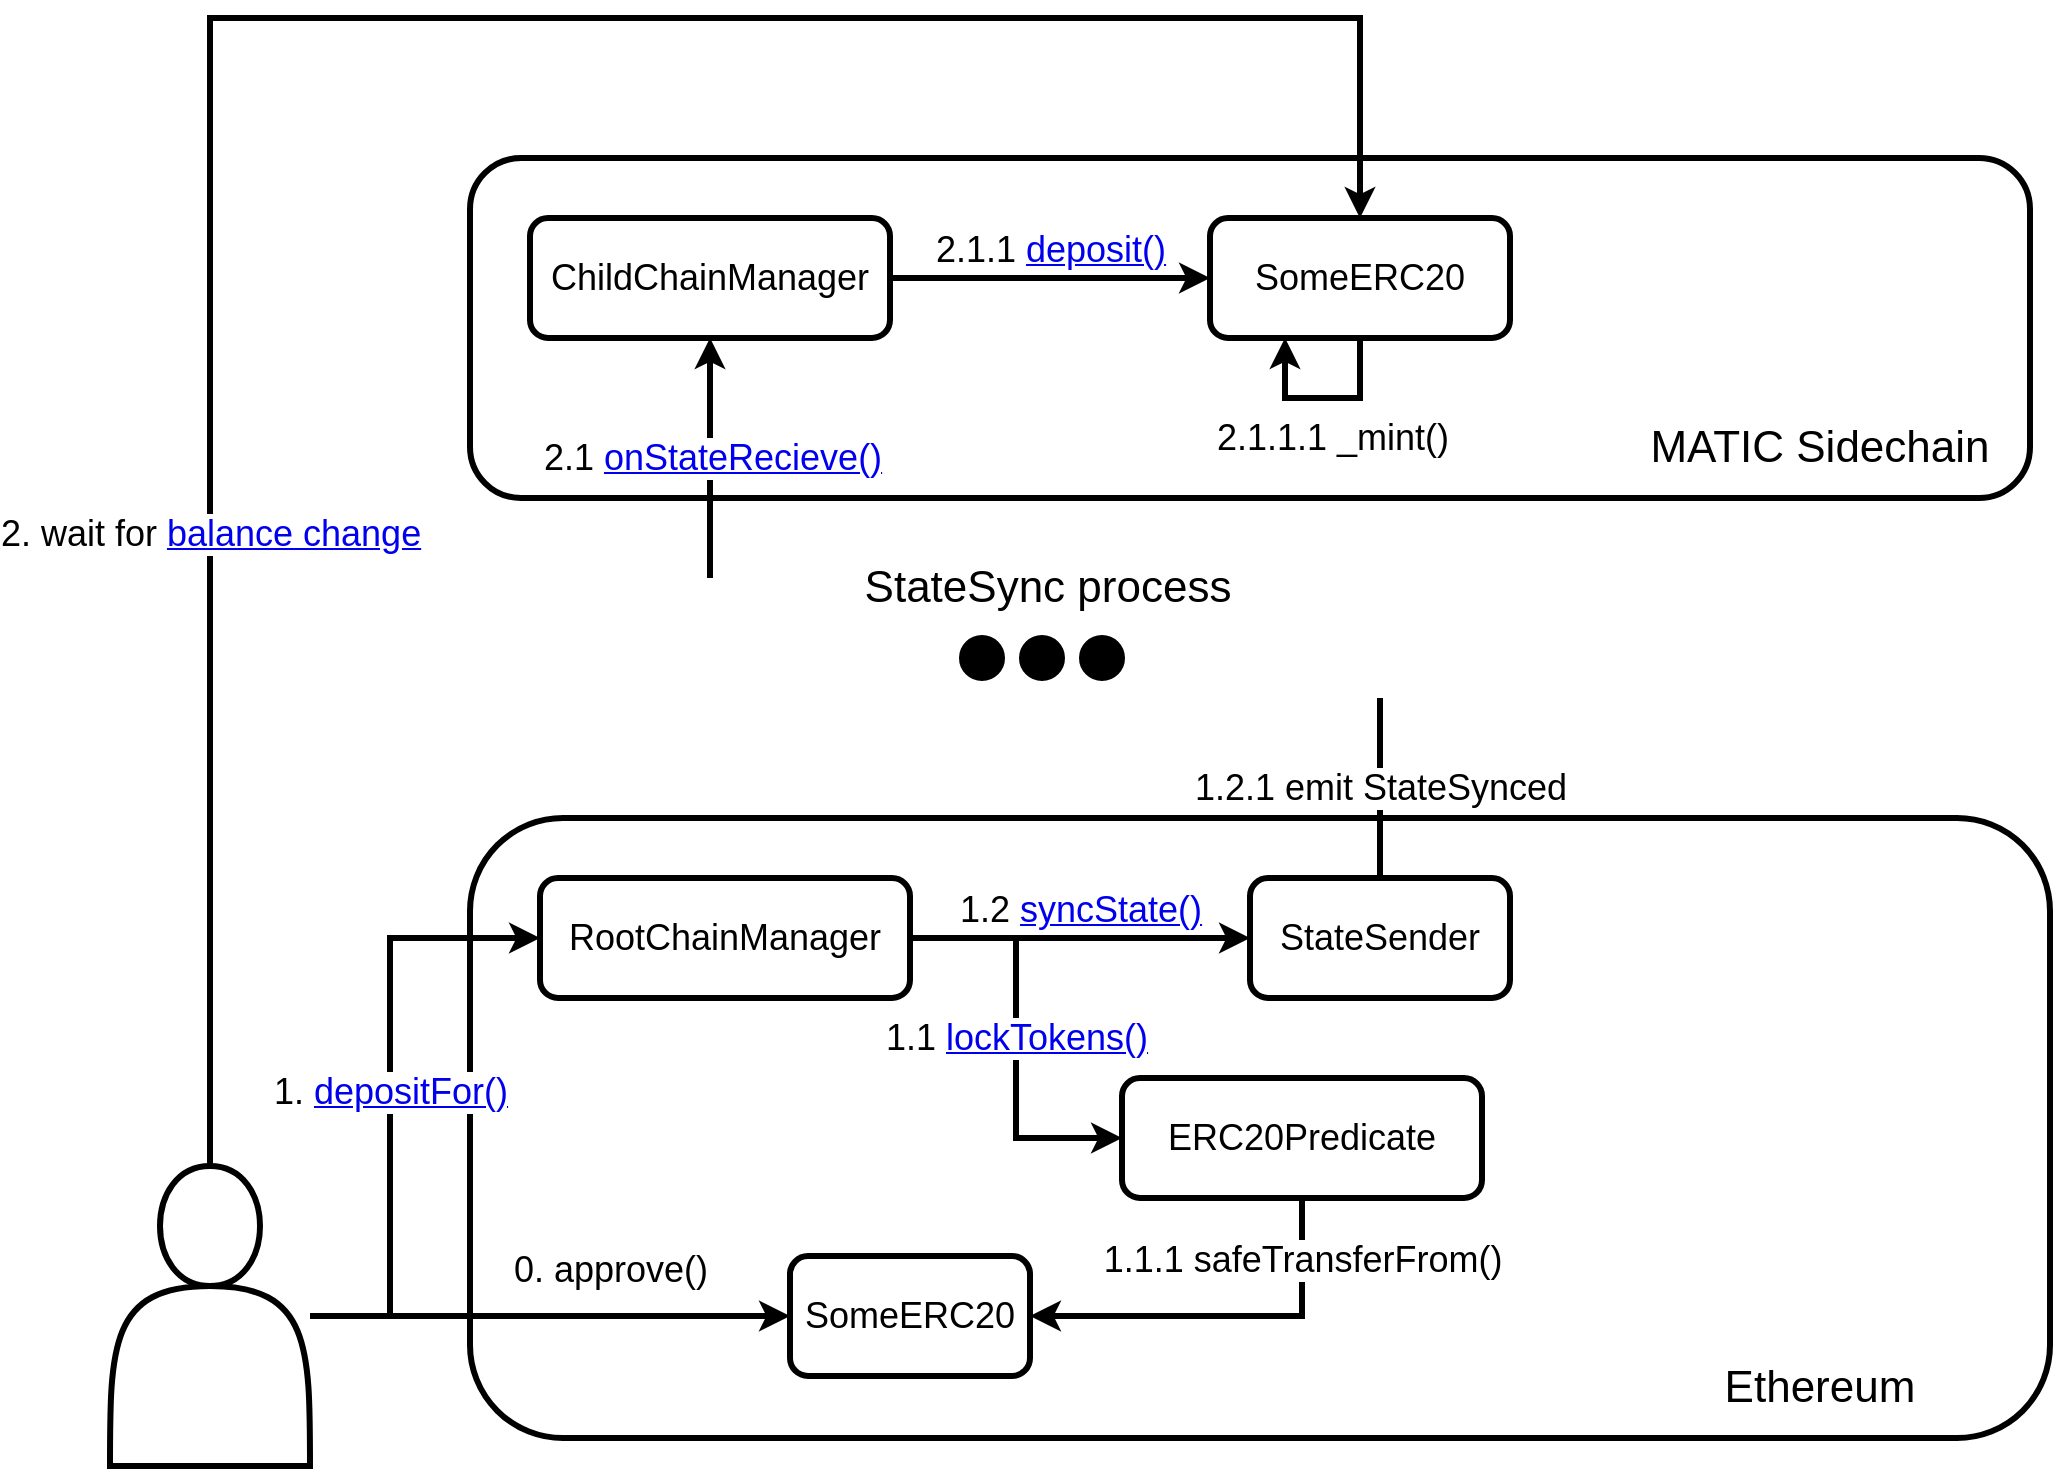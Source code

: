 <mxfile version="21.1.4" type="device">
  <diagram name="Page-1" id="2YBvvXClWsGukQMizWep">
    <mxGraphModel dx="1818" dy="647" grid="1" gridSize="10" guides="1" tooltips="1" connect="1" arrows="1" fold="1" page="1" pageScale="1" pageWidth="827" pageHeight="1169" math="0" shadow="0">
      <root>
        <mxCell id="0" />
        <mxCell id="1" parent="0" />
        <mxCell id="jsvgJYNI73I1Y0Frh0Hg-1" value="" style="rounded=1;whiteSpace=wrap;html=1;fontSize=18;strokeWidth=3;shadow=0;" parent="1" vertex="1">
          <mxGeometry x="-580" y="440" width="790" height="310" as="geometry" />
        </mxCell>
        <mxCell id="jsvgJYNI73I1Y0Frh0Hg-11" value="&lt;span style=&quot;font-size: 18px;&quot;&gt;1. &lt;a href=&quot;https://github.com/maticnetwork/pos-portal/blob/master/contracts/root/RootChainManager/RootChainManager.sol#L267&quot;&gt;depositFor()&lt;/a&gt;&lt;/span&gt;" style="edgeStyle=orthogonalEdgeStyle;rounded=0;orthogonalLoop=1;jettySize=auto;html=1;fontStyle=0;verticalAlign=middle;strokeColor=default;fontSize=18;strokeWidth=3;shadow=0;" parent="1" source="jsvgJYNI73I1Y0Frh0Hg-2" target="jsvgJYNI73I1Y0Frh0Hg-7" edge="1">
          <mxGeometry relative="1" as="geometry">
            <Array as="points">
              <mxPoint x="-620" y="689" />
              <mxPoint x="-620" y="500" />
            </Array>
          </mxGeometry>
        </mxCell>
        <mxCell id="jsvgJYNI73I1Y0Frh0Hg-14" value="&lt;font style=&quot;font-size: 18px;&quot;&gt;0. approve()&lt;/font&gt;" style="edgeStyle=orthogonalEdgeStyle;rounded=0;orthogonalLoop=1;jettySize=auto;html=1;entryX=0;entryY=0.5;entryDx=0;entryDy=0;verticalAlign=bottom;fontSize=18;strokeWidth=3;shadow=0;" parent="1" source="jsvgJYNI73I1Y0Frh0Hg-2" target="jsvgJYNI73I1Y0Frh0Hg-13" edge="1">
          <mxGeometry x="0.25" y="9" relative="1" as="geometry">
            <mxPoint as="offset" />
          </mxGeometry>
        </mxCell>
        <mxCell id="jsvgJYNI73I1Y0Frh0Hg-2" value="" style="shape=actor;whiteSpace=wrap;html=1;fontSize=18;strokeWidth=3;shadow=0;" parent="1" vertex="1">
          <mxGeometry x="-760" y="614" width="100" height="150" as="geometry" />
        </mxCell>
        <mxCell id="jsvgJYNI73I1Y0Frh0Hg-17" value="1.1 &lt;a href=&quot;https://github.com/maticnetwork/pos-portal/blob/master/contracts/root/TokenPredicates/ERC20Predicate.sol#L47&quot;&gt;lockTokens()&lt;/a&gt;" style="edgeStyle=orthogonalEdgeStyle;rounded=0;orthogonalLoop=1;jettySize=auto;html=1;entryX=0;entryY=0.5;entryDx=0;entryDy=0;fontSize=18;strokeWidth=3;shadow=0;" parent="1" source="jsvgJYNI73I1Y0Frh0Hg-7" target="jsvgJYNI73I1Y0Frh0Hg-16" edge="1">
          <mxGeometry relative="1" as="geometry" />
        </mxCell>
        <mxCell id="jsvgJYNI73I1Y0Frh0Hg-19" value="1.2 &lt;a href=&quot;https://github.com/maticnetwork/contracts/blob/main/contracts/root/stateSyncer/StateSender.sol#L33&quot;&gt;syncState()&lt;/a&gt;" style="edgeStyle=orthogonalEdgeStyle;rounded=0;orthogonalLoop=1;jettySize=auto;html=1;fontSize=18;verticalAlign=bottom;strokeWidth=3;shadow=0;" parent="1" source="jsvgJYNI73I1Y0Frh0Hg-7" target="jsvgJYNI73I1Y0Frh0Hg-18" edge="1">
          <mxGeometry relative="1" as="geometry" />
        </mxCell>
        <mxCell id="jsvgJYNI73I1Y0Frh0Hg-7" value="&lt;font style=&quot;font-size: 18px;&quot;&gt;RootChainManager&lt;/font&gt;" style="rounded=1;whiteSpace=wrap;html=1;fontSize=18;strokeWidth=3;shadow=0;" parent="1" vertex="1">
          <mxGeometry x="-545" y="470" width="185" height="60" as="geometry" />
        </mxCell>
        <mxCell id="jsvgJYNI73I1Y0Frh0Hg-12" value="" style="rounded=1;whiteSpace=wrap;html=1;fontSize=18;strokeWidth=3;shadow=0;" parent="1" vertex="1">
          <mxGeometry x="-580" y="110" width="780" height="170" as="geometry" />
        </mxCell>
        <mxCell id="jsvgJYNI73I1Y0Frh0Hg-13" value="&lt;font style=&quot;font-size: 18px;&quot;&gt;SomeERC20&lt;/font&gt;" style="rounded=1;whiteSpace=wrap;html=1;fontSize=18;strokeWidth=3;shadow=0;" parent="1" vertex="1">
          <mxGeometry x="-420" y="659" width="120" height="60" as="geometry" />
        </mxCell>
        <mxCell id="jsvgJYNI73I1Y0Frh0Hg-41" value="&lt;span style=&quot;font-size: 18px;&quot;&gt;1.1.1 safeTransferFrom()&lt;/span&gt;" style="edgeStyle=orthogonalEdgeStyle;rounded=0;orthogonalLoop=1;jettySize=auto;html=1;entryX=1;entryY=0.5;entryDx=0;entryDy=0;exitX=0.5;exitY=1;exitDx=0;exitDy=0;strokeWidth=3;" parent="1" source="jsvgJYNI73I1Y0Frh0Hg-16" target="jsvgJYNI73I1Y0Frh0Hg-13" edge="1">
          <mxGeometry x="-0.682" relative="1" as="geometry">
            <mxPoint as="offset" />
          </mxGeometry>
        </mxCell>
        <mxCell id="jsvgJYNI73I1Y0Frh0Hg-16" value="ERC20Predicate" style="rounded=1;whiteSpace=wrap;html=1;fontSize=18;strokeWidth=3;shadow=0;" parent="1" vertex="1">
          <mxGeometry x="-254" y="570" width="180" height="60" as="geometry" />
        </mxCell>
        <mxCell id="jsvgJYNI73I1Y0Frh0Hg-20" value="&lt;font style=&quot;font-size: 18px;&quot;&gt;1.2.1 emit StateSynced&lt;/font&gt;" style="edgeStyle=orthogonalEdgeStyle;rounded=0;orthogonalLoop=1;jettySize=auto;html=1;endSize=6;endArrow=none;endFill=0;fontSize=18;strokeWidth=3;shadow=0;" parent="1" source="jsvgJYNI73I1Y0Frh0Hg-18" edge="1">
          <mxGeometry relative="1" as="geometry">
            <mxPoint x="-125" y="380" as="targetPoint" />
          </mxGeometry>
        </mxCell>
        <mxCell id="jsvgJYNI73I1Y0Frh0Hg-18" value="&lt;font style=&quot;font-size: 18px;&quot;&gt;StateSender&lt;/font&gt;" style="rounded=1;whiteSpace=wrap;html=1;fontSize=18;strokeWidth=3;shadow=0;" parent="1" vertex="1">
          <mxGeometry x="-190" y="470" width="130" height="60" as="geometry" />
        </mxCell>
        <mxCell id="jsvgJYNI73I1Y0Frh0Hg-22" value="" style="ellipse;whiteSpace=wrap;html=1;aspect=fixed;allowArrows=0;strokeWidth=3;container=0;fillColor=#000000;fontSize=18;shadow=0;" parent="1" vertex="1">
          <mxGeometry x="-334" y="350" width="20" height="20" as="geometry" />
        </mxCell>
        <mxCell id="jsvgJYNI73I1Y0Frh0Hg-25" value="" style="ellipse;whiteSpace=wrap;html=1;aspect=fixed;allowArrows=0;strokeWidth=3;container=0;fillColor=#000000;fontSize=18;shadow=0;" parent="1" vertex="1">
          <mxGeometry x="-304" y="350" width="20" height="20" as="geometry" />
        </mxCell>
        <mxCell id="jsvgJYNI73I1Y0Frh0Hg-26" value="" style="ellipse;whiteSpace=wrap;html=1;aspect=fixed;allowArrows=0;strokeWidth=3;container=0;fillColor=#000000;fontSize=18;shadow=0;" parent="1" vertex="1">
          <mxGeometry x="-274" y="350" width="20" height="20" as="geometry" />
        </mxCell>
        <mxCell id="jsvgJYNI73I1Y0Frh0Hg-32" value="&lt;span style=&quot;font-size: 18px;&quot;&gt;2.1&amp;nbsp;&lt;a href=&quot;https://github.com/maticnetwork/pos-portal/blob/master/contracts/child/ChildChainManager/ChildChainManager.sol#L57&quot;&gt;onStateRecieve()&lt;/a&gt;&lt;/span&gt;" style="edgeStyle=orthogonalEdgeStyle;rounded=0;orthogonalLoop=1;jettySize=auto;html=1;exitX=0.5;exitY=1;exitDx=0;exitDy=0;endArrow=none;endFill=0;startArrow=classic;startFill=1;fontSize=18;strokeWidth=3;shadow=0;" parent="1" source="jsvgJYNI73I1Y0Frh0Hg-31" edge="1">
          <mxGeometry relative="1" as="geometry">
            <mxPoint x="-460" y="320" as="targetPoint" />
          </mxGeometry>
        </mxCell>
        <mxCell id="jsvgJYNI73I1Y0Frh0Hg-35" value="2.1.1&amp;nbsp;&lt;a href=&quot;https://github.com/maticnetwork/pos-portal/blob/master/contracts/child/ChildToken/ChildERC20.sol#L51&quot;&gt;deposit()&lt;/a&gt;" style="edgeStyle=orthogonalEdgeStyle;rounded=0;orthogonalLoop=1;jettySize=auto;html=1;entryX=0;entryY=0.5;entryDx=0;entryDy=0;fontSize=18;verticalAlign=bottom;strokeWidth=3;shadow=0;" parent="1" source="jsvgJYNI73I1Y0Frh0Hg-31" target="jsvgJYNI73I1Y0Frh0Hg-34" edge="1">
          <mxGeometry relative="1" as="geometry" />
        </mxCell>
        <mxCell id="jsvgJYNI73I1Y0Frh0Hg-31" value="&lt;font style=&quot;font-size: 18px;&quot;&gt;ChildChainManager&lt;/font&gt;" style="rounded=1;whiteSpace=wrap;html=1;fontSize=18;strokeWidth=3;shadow=0;" parent="1" vertex="1">
          <mxGeometry x="-550" y="140" width="180" height="60" as="geometry" />
        </mxCell>
        <mxCell id="jsvgJYNI73I1Y0Frh0Hg-34" value="&lt;font style=&quot;font-size: 18px;&quot;&gt;SomeERC20&lt;/font&gt;" style="rounded=1;whiteSpace=wrap;html=1;fontSize=18;strokeWidth=3;shadow=0;" parent="1" vertex="1">
          <mxGeometry x="-210" y="140" width="150" height="60" as="geometry" />
        </mxCell>
        <mxCell id="jsvgJYNI73I1Y0Frh0Hg-37" value="2. wait for &lt;a href=&quot;https://github.com/maticnetwork/matic.js/blob/master/src/utils/bridge_client.ts#L24&quot;&gt;balance change&lt;/a&gt;" style="edgeStyle=orthogonalEdgeStyle;rounded=0;orthogonalLoop=1;jettySize=auto;html=1;fontSize=18;strokeWidth=3;shadow=0;entryX=0.5;entryY=0;entryDx=0;entryDy=0;" parent="1" source="jsvgJYNI73I1Y0Frh0Hg-2" target="jsvgJYNI73I1Y0Frh0Hg-34" edge="1">
          <mxGeometry x="-0.493" relative="1" as="geometry">
            <mxPoint x="-130" y="40" as="targetPoint" />
            <Array as="points">
              <mxPoint x="-710" y="40" />
              <mxPoint x="-135" y="40" />
            </Array>
            <mxPoint as="offset" />
          </mxGeometry>
        </mxCell>
        <mxCell id="jsvgJYNI73I1Y0Frh0Hg-38" value="&lt;font style=&quot;font-size: 22px;&quot;&gt;MATIC Sidechain&lt;/font&gt;" style="text;html=1;strokeColor=none;fillColor=none;align=center;verticalAlign=middle;whiteSpace=wrap;rounded=0;" parent="1" vertex="1">
          <mxGeometry x="-10" y="240" width="210" height="30" as="geometry" />
        </mxCell>
        <mxCell id="jsvgJYNI73I1Y0Frh0Hg-39" value="&lt;font style=&quot;font-size: 22px;&quot;&gt;Ethereum&lt;/font&gt;" style="text;html=1;strokeColor=none;fillColor=none;align=center;verticalAlign=middle;whiteSpace=wrap;rounded=0;" parent="1" vertex="1">
          <mxGeometry x="-10" y="710" width="210" height="30" as="geometry" />
        </mxCell>
        <mxCell id="jsvgJYNI73I1Y0Frh0Hg-40" value="&lt;font style=&quot;font-size: 22px;&quot;&gt;StateSync process&lt;/font&gt;" style="text;html=1;strokeColor=none;fillColor=none;align=center;verticalAlign=middle;whiteSpace=wrap;rounded=0;" parent="1" vertex="1">
          <mxGeometry x="-396" y="310" width="210" height="30" as="geometry" />
        </mxCell>
        <mxCell id="8CzqEyUPqeCIx78_vM4F-1" value="2.1.1.1 _mint()" style="edgeStyle=orthogonalEdgeStyle;rounded=0;orthogonalLoop=1;jettySize=auto;html=1;exitX=0.5;exitY=1;exitDx=0;exitDy=0;entryX=0.25;entryY=1;entryDx=0;entryDy=0;strokeWidth=3;fontSize=18;" edge="1" parent="1" source="jsvgJYNI73I1Y0Frh0Hg-34" target="jsvgJYNI73I1Y0Frh0Hg-34">
          <mxGeometry x="-0.097" y="20" relative="1" as="geometry">
            <Array as="points">
              <mxPoint x="-135" y="230" />
              <mxPoint x="-172" y="230" />
            </Array>
            <mxPoint as="offset" />
          </mxGeometry>
        </mxCell>
      </root>
    </mxGraphModel>
  </diagram>
</mxfile>
